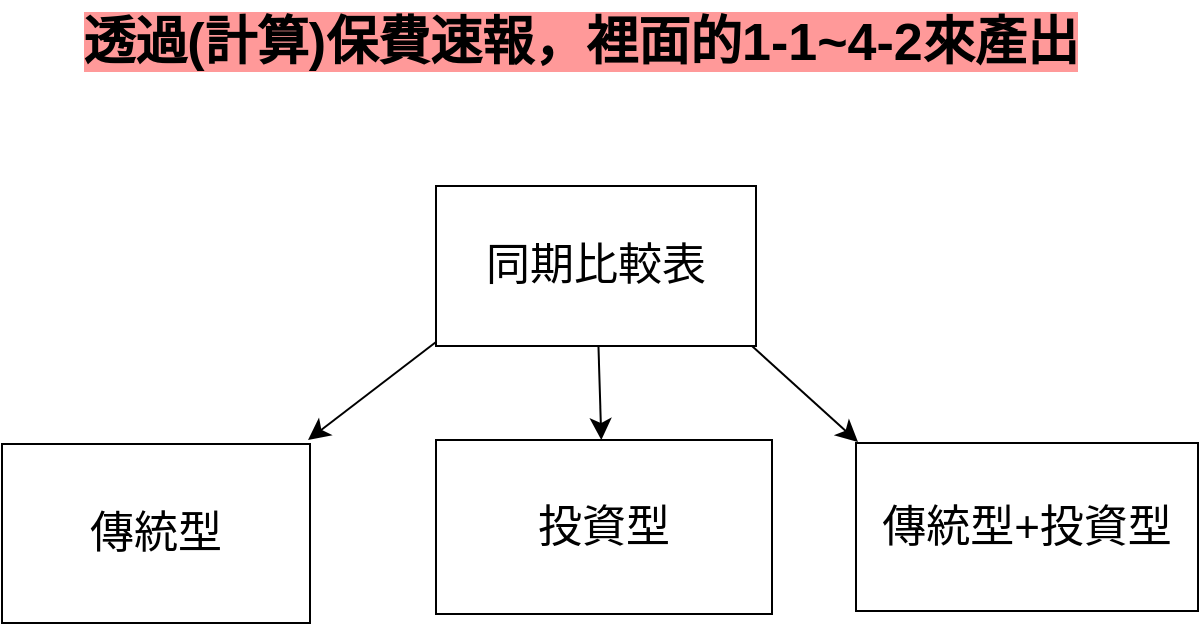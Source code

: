 <mxfile version="23.1.5" type="github">
  <diagram name="第 1 页" id="uQ5nZ9ODtgMMUpP7XAha">
    <mxGraphModel dx="3001" dy="1188" grid="0" gridSize="10" guides="1" tooltips="1" connect="1" arrows="1" fold="1" page="0" pageScale="1" pageWidth="827" pageHeight="1169" math="0" shadow="0">
      <root>
        <mxCell id="0" />
        <mxCell id="1" parent="0" />
        <mxCell id="BRixojLOcp_gWiEqDayk-14" value="" style="edgeStyle=none;curved=1;rounded=0;orthogonalLoop=1;jettySize=auto;html=1;fontSize=12;startSize=8;endSize=8;" edge="1" parent="1" source="BRixojLOcp_gWiEqDayk-7" target="BRixojLOcp_gWiEqDayk-12">
          <mxGeometry relative="1" as="geometry" />
        </mxCell>
        <mxCell id="BRixojLOcp_gWiEqDayk-7" value="&lt;font style=&quot;font-size: 22px;&quot;&gt;同期比較表&lt;/font&gt;" style="rounded=0;whiteSpace=wrap;html=1;" vertex="1" parent="1">
          <mxGeometry x="-990" y="-189" width="160" height="80" as="geometry" />
        </mxCell>
        <mxCell id="BRixojLOcp_gWiEqDayk-11" value="&lt;font style=&quot;font-size: 22px;&quot;&gt;傳統型&lt;/font&gt;" style="rounded=0;whiteSpace=wrap;html=1;" vertex="1" parent="1">
          <mxGeometry x="-1207" y="-60" width="154" height="89.5" as="geometry" />
        </mxCell>
        <mxCell id="BRixojLOcp_gWiEqDayk-12" value="&lt;font style=&quot;font-size: 22px;&quot;&gt;投資型&lt;/font&gt;" style="rounded=0;whiteSpace=wrap;html=1;" vertex="1" parent="1">
          <mxGeometry x="-990" y="-62" width="168" height="87" as="geometry" />
        </mxCell>
        <mxCell id="BRixojLOcp_gWiEqDayk-13" value="&lt;font style=&quot;font-size: 22px;&quot;&gt;傳統型+投資型&lt;/font&gt;" style="rounded=0;whiteSpace=wrap;html=1;" vertex="1" parent="1">
          <mxGeometry x="-780" y="-60.5" width="171" height="84" as="geometry" />
        </mxCell>
        <mxCell id="BRixojLOcp_gWiEqDayk-16" value="" style="endArrow=classic;html=1;rounded=0;fontSize=12;startSize=8;endSize=8;" edge="1" parent="1">
          <mxGeometry width="50" height="50" relative="1" as="geometry">
            <mxPoint x="-990" y="-111" as="sourcePoint" />
            <mxPoint x="-1054" y="-62" as="targetPoint" />
          </mxGeometry>
        </mxCell>
        <mxCell id="BRixojLOcp_gWiEqDayk-17" value="" style="endArrow=classic;html=1;rounded=0;fontSize=12;startSize=8;endSize=8;" edge="1" parent="1">
          <mxGeometry width="50" height="50" relative="1" as="geometry">
            <mxPoint x="-832" y="-109" as="sourcePoint" />
            <mxPoint x="-779" y="-61" as="targetPoint" />
          </mxGeometry>
        </mxCell>
        <mxCell id="BRixojLOcp_gWiEqDayk-19" value="&lt;b style=&quot;background-color: rgb(255, 153, 153); font-size: 26px;&quot;&gt;&lt;font style=&quot;font-size: 26px;&quot;&gt;透過(計算)保費速報，裡面的1-1~4-2來產出&lt;/font&gt;&lt;/b&gt;&lt;div style=&quot;font-size: 26px;&quot;&gt;&lt;br&gt;&lt;/div&gt;" style="text;html=1;align=center;verticalAlign=middle;resizable=0;points=[];autosize=1;strokeColor=none;fillColor=none;fontSize=16;" vertex="1" parent="1">
          <mxGeometry x="-1176" y="-282" width="516" height="74" as="geometry" />
        </mxCell>
      </root>
    </mxGraphModel>
  </diagram>
</mxfile>
